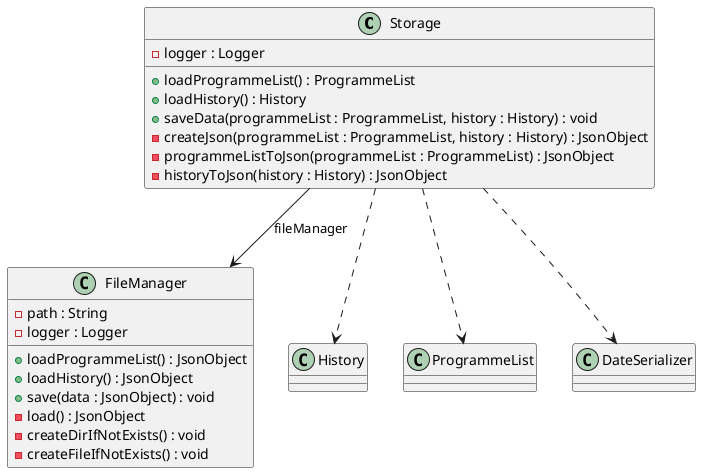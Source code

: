 @startuml

class Storage {
    - logger : Logger
    + loadProgrammeList() : ProgrammeList
    + loadHistory() : History
    + saveData(programmeList : ProgrammeList, history : History) : void
    - createJson(programmeList : ProgrammeList, history : History) : JsonObject
    - programmeListToJson(programmeList : ProgrammeList) : JsonObject
    - historyToJson(history : History) : JsonObject
}

class FileManager {
    - path : String
    - logger : Logger
    + loadProgrammeList() : JsonObject
    + loadHistory() : JsonObject
    + save(data : JsonObject) : void
    - load() : JsonObject
    - createDirIfNotExists() : void
    - createFileIfNotExists() : void
}

Storage --> FileManager : fileManager

Storage ..> History
Storage ..> ProgrammeList
Storage ..> DateSerializer

@enduml